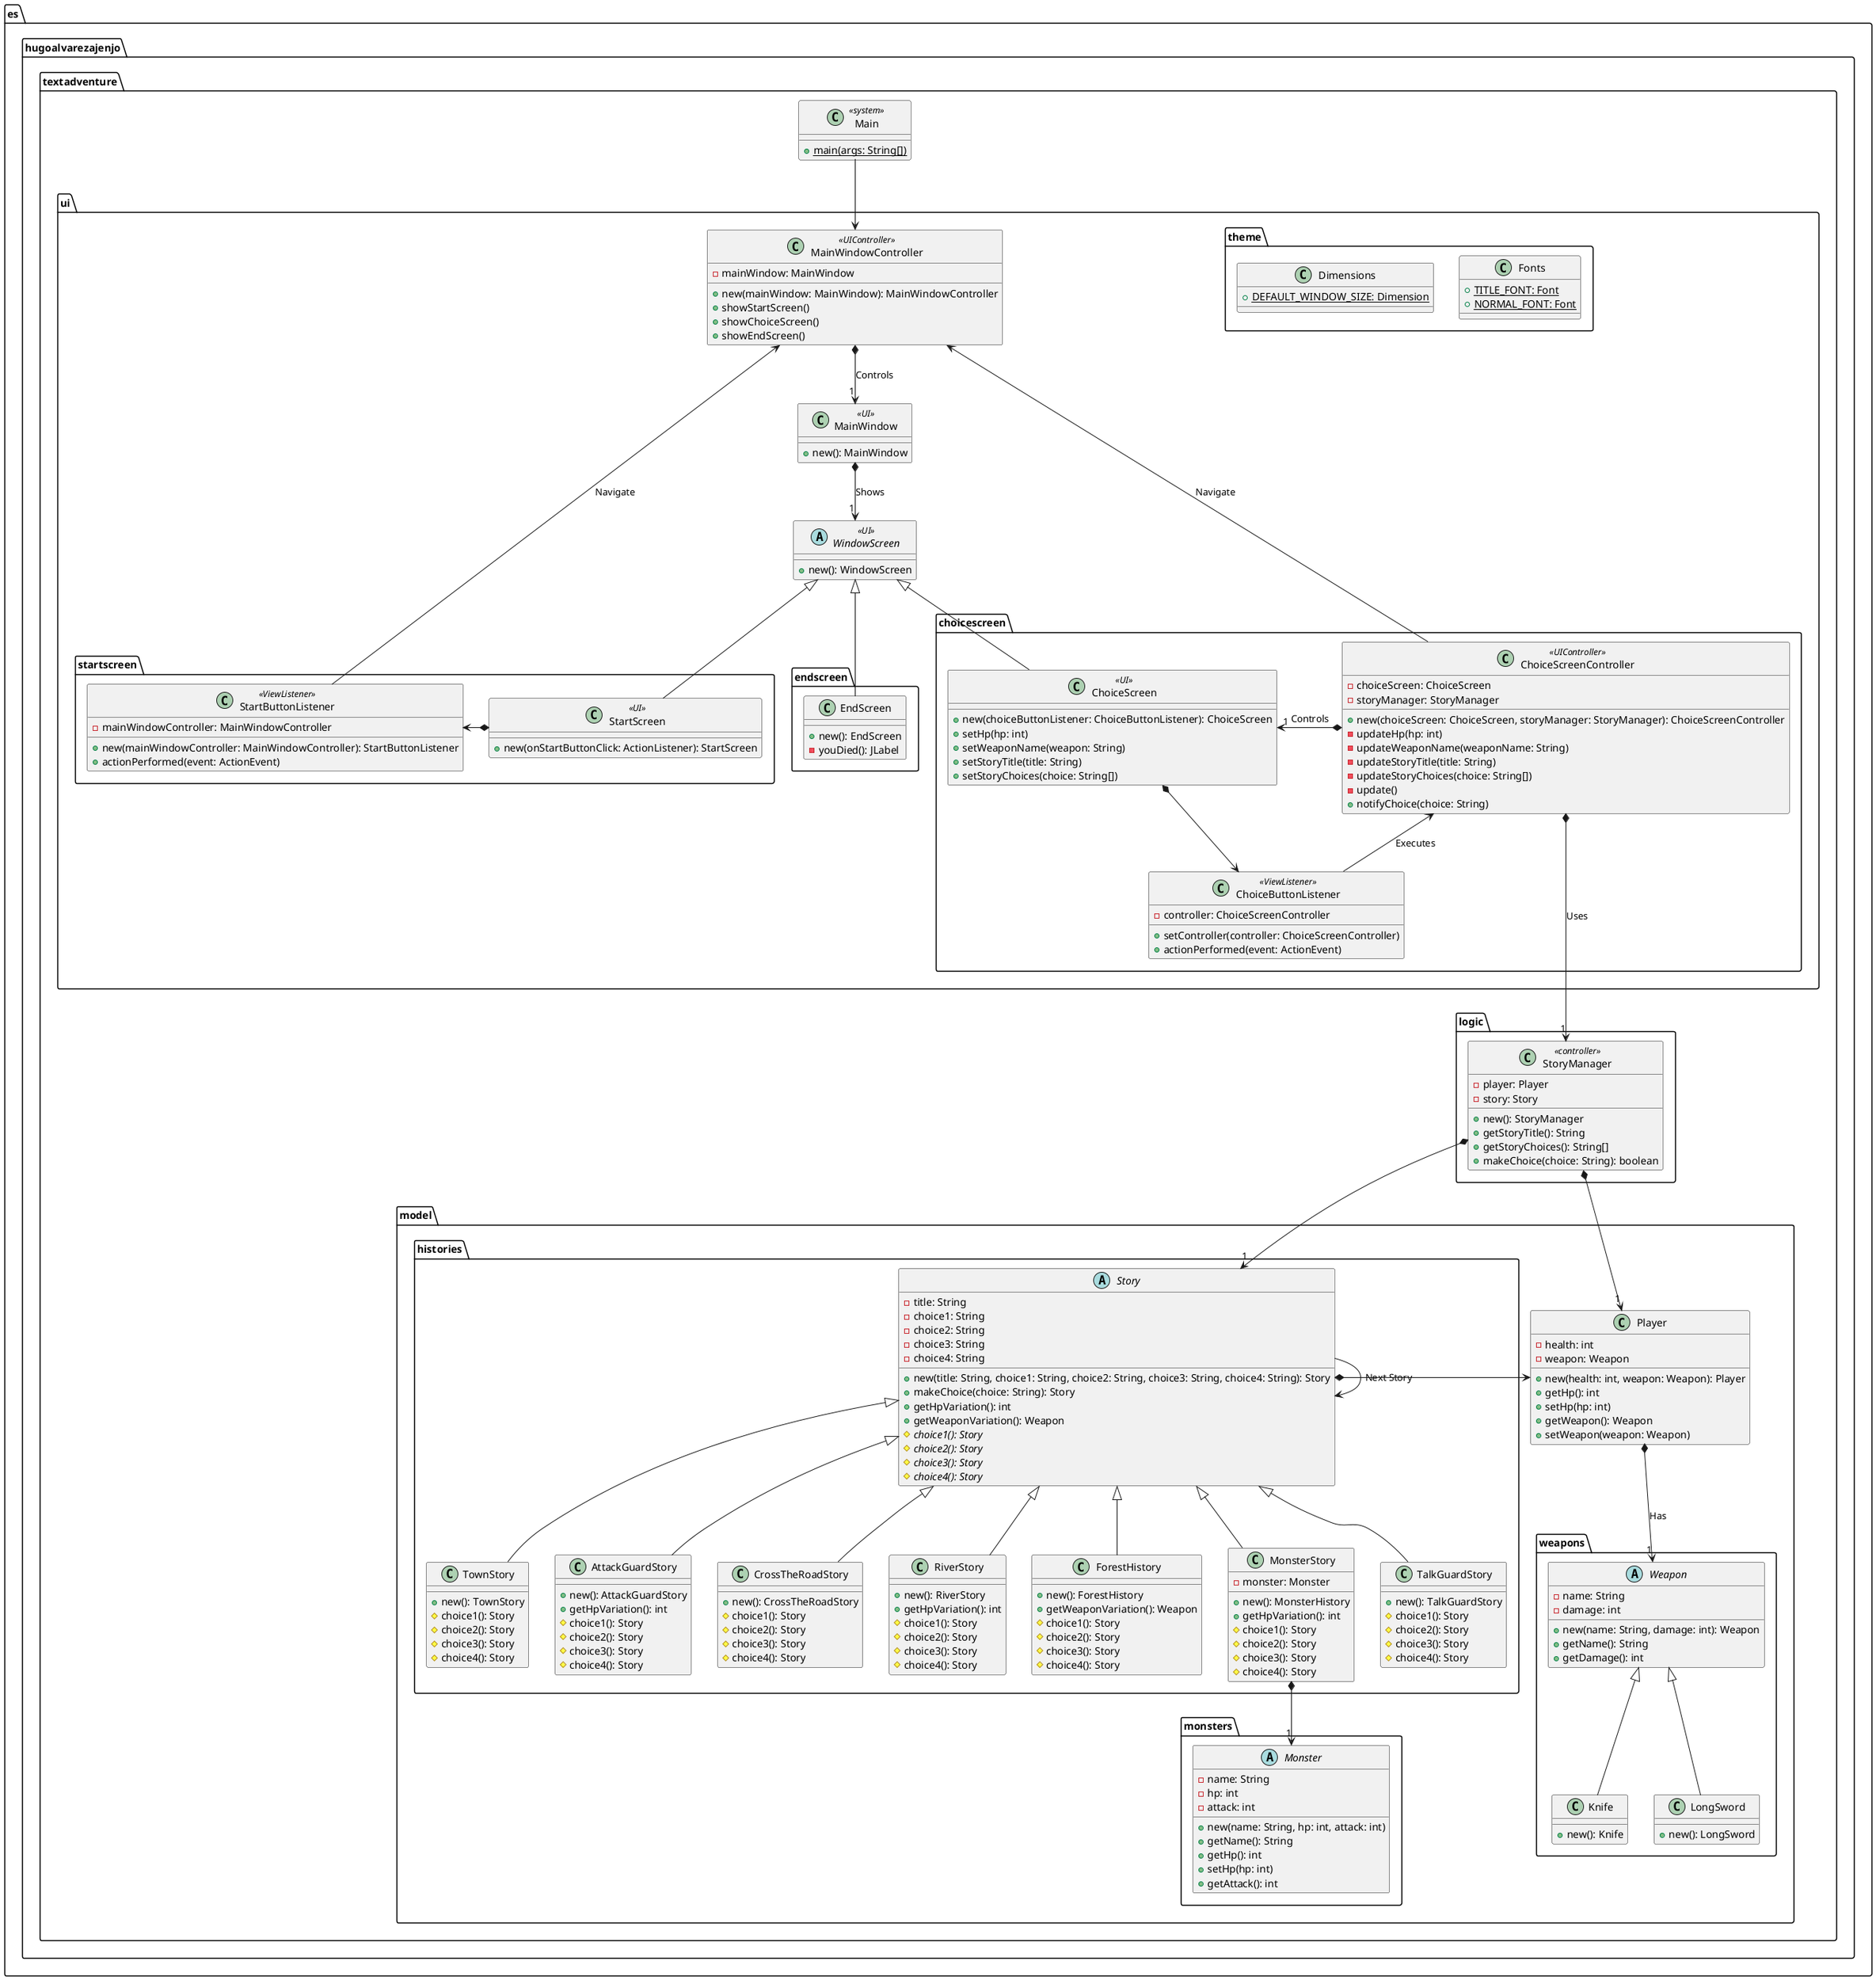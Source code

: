 @startuml TextAdventure Class Diagram
package es.hugoalvarezajenjo.textadventure {
    package model {
        class Player {
            - health: int
            - weapon: Weapon
            + new(health: int, weapon: Weapon): Player
            + getHp(): int
            + setHp(hp: int)
            + getWeapon(): Weapon
            + setWeapon(weapon: Weapon)
        }

        package weapons {
            abstract Weapon{
                - name: String
                - damage: int
                + new(name: String, damage: int): Weapon
                + getName(): String
                + getDamage(): int
            }

            class Knife {
                + new(): Knife
            }
            class LongSword {
                + new(): LongSword
            }
        }

        package histories {
            abstract Story {
                - title: String
                - choice1: String
                - choice2: String
                - choice3: String
                - choice4: String
                + new(title: String, choice1: String, choice2: String, choice3: String, choice4: String): Story
                + makeChoice(choice: String): Story
                + getHpVariation(): int
                + getWeaponVariation(): Weapon
                # {abstract} choice1(): Story
                # {abstract} choice2(): Story
                # {abstract} choice3(): Story
                # {abstract} choice4(): Story
            }

            class TownStory {
                + new(): TownStory
                # choice1(): Story
                # choice2(): Story
                # choice3(): Story
                # choice4(): Story
            }

            class AttackGuardStory{
                + new(): AttackGuardStory
                + getHpVariation(): int
                # choice1(): Story
                # choice2(): Story
                # choice3(): Story
                # choice4(): Story
            }

            class CrossTheRoadStory{
                + new(): CrossTheRoadStory
                # choice1(): Story
                # choice2(): Story
                # choice3(): Story
                # choice4(): Story
            }

            class RiverStory{
                + new(): RiverStory
                + getHpVariation(): int
                # choice1(): Story
                # choice2(): Story
                # choice3(): Story
                # choice4(): Story
            }

            class ForestHistory{
                + new(): ForestHistory
                + getWeaponVariation(): Weapon
                # choice1(): Story
                # choice2(): Story
                # choice3(): Story
                # choice4(): Story
            }

            class MonsterStory {
                - monster: Monster
                + new(): MonsterHistory
                + getHpVariation(): int
                # choice1(): Story
                # choice2(): Story
                # choice3(): Story
                # choice4(): Story
            }

            class TalkGuardStory{
                + new(): TalkGuardStory
                # choice1(): Story
                # choice2(): Story
                # choice3(): Story
                # choice4(): Story
            }
        }

        package monsters {
            abstract Monster {
                - name: String
                - hp: int
                - attack: int
                + new(name: String, hp: int, attack: int)
                + getName(): String
                + getHp(): int
                + setHp(hp: int)
                + getAttack(): int
            }
        }
    }

    package logic {
        class StoryManager <<controller>> {
            - player: Player
            - story: Story
            + new(): StoryManager
            + getStoryTitle(): String
            + getStoryChoices(): String[]
            + makeChoice(choice: String): boolean
        }
    }

    package ui {
        class MainWindow <<UI>> {
            + new(): MainWindow
        }
        class MainWindowController <<UIController>> {
            - mainWindow: MainWindow
            + new(mainWindow: MainWindow): MainWindowController
            + showStartScreen()
            + showChoiceScreen()
            + showEndScreen()
        }
        abstract WindowScreen <<UI>> {
            + new(): WindowScreen
        }

        package theme {
            class Fonts {
                + {static} TITLE_FONT: Font
                + {static} NORMAL_FONT: Font
            }
            class Dimensions {
                + {static} DEFAULT_WINDOW_SIZE: Dimension
            }
        }

        package startscreen {
            class StartScreen <<UI>> {
                +new(onStartButtonClick: ActionListener): StartScreen
            }

            class StartButtonListener <<ViewListener>> {
                - mainWindowController: MainWindowController
                + new(mainWindowController: MainWindowController): StartButtonListener
                + actionPerformed(event: ActionEvent)
            }
        }

        package choicescreen {
            class ChoiceScreen <<UI>> {
                + new(choiceButtonListener: ChoiceButtonListener): ChoiceScreen
                + setHp(hp: int)
                + setWeaponName(weapon: String)
                + setStoryTitle(title: String)
                + setStoryChoices(choice: String[])
            }

            class ChoiceScreenController <<UIController>> {
                - choiceScreen: ChoiceScreen
                - storyManager: StoryManager
                + new(choiceScreen: ChoiceScreen, storyManager: StoryManager): ChoiceScreenController
                - updateHp(hp: int)
                - updateWeaponName(weaponName: String)
                - updateStoryTitle(title: String)
                - updateStoryChoices(choice: String[])
                - update()
                + notifyChoice(choice: String)
            }

            class ChoiceButtonListener <<ViewListener>> {
                - controller: ChoiceScreenController
                + setController(controller: ChoiceScreenController)
                + actionPerformed(event: ActionEvent)
            }
        }

        package endscreen {
            class EndScreen {
                + new(): EndScreen
                - youDied(): JLabel
            }
        }

    }

    class Main <<system>>{
        + {static} main(args: String[])
    }
}

WindowScreen <|-- StartScreen
WindowScreen <|-- ChoiceScreen
WindowScreen <|-- EndScreen

Story <|-- TownStory
Story <|-- CrossTheRoadStory
Story <|-- TalkGuardStory
Story <|-- AttackGuardStory
Story <|-- RiverStory
Story <|-- ForestHistory
Story <|-- MonsterStory

Weapon <|-- Knife
Weapon <|-- LongSword

Main --> MainWindowController

MainWindowController *-->"1" MainWindow: Controls
MainWindowController <-- ChoiceScreenController: Navigate
MainWindowController <-- StartButtonListener: Navigate

MainWindow *-->"1" WindowScreen: Shows

StartButtonListener <-* StartScreen

ChoiceScreen "1"<-* ChoiceScreenController: Controls
ChoiceScreen *--> ChoiceButtonListener
ChoiceScreenController <-- ChoiceButtonListener: Executes
ChoiceScreenController *--->"1" StoryManager: Uses

Player *-->"1" Weapon: Has

StoryManager *-->"1" Story
StoryManager *-->"1" Player

Story --> Story: Next Story
Story *-> Player

MonsterStory *-->"1" Monster

@enduml
